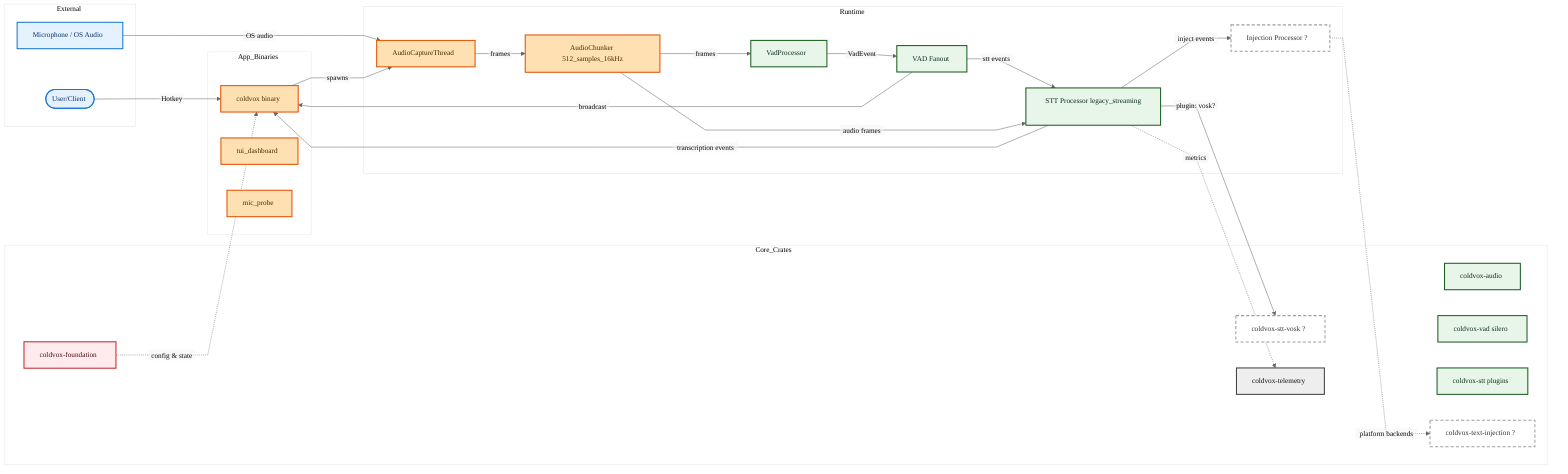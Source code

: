 %%{init: {"theme": "base","themeVariables": {"primaryColor":"#f4f4f4","primaryTextColor":"#111","primaryBorderColor":"#666","lineColor":"#666","fontFamily":"Inter, Arial, sans-serif","fontSize":"14px"},"flowchart": {"htmlLabels": false, "curve": "linear"},"accTitle": "ColdVox High-Level Architecture","accDescr": "Generated from repository evidence; dashed items are low-confidence inferences."}}%%
flowchart LR
  subgraph External
    USER([User/Client]):::external
    MIC[Microphone / OS Audio]:::external
  end

  subgraph App_Binaries
    APP[coldvox binary]:::core
    TUI[tui_dashboard]:::core
    PROBE[mic_probe]:::core
  end

  subgraph Core_Crates
    AUDIO[coldvox-audio]:::engine
    VAD[coldvox-vad silero]:::engine
    STT[coldvox-stt plugins]:::engine
    STT_VOSK[coldvox-stt-vosk ?]:::maybe
    INJECT[coldvox-text-injection ?]:::maybe
    TELEMETRY[coldvox-telemetry]:::obs
    FOUNDATION[coldvox-foundation]:::foundation
  end

  subgraph Runtime
    CAPTURE[AudioCaptureThread]:::core
  CHUNKER[AudioChunker 512_samples_16kHz]:::core
    VAD_PROC[VadProcessor]:::engine
    VAD_FANOUT[VAD Fanout]:::engine
  STT_PROC[STT Processor legacy_streaming]:::engine
  INJECT_PROC[Injection Processor ?]:::maybe
  end

  MIC -->|OS audio| CAPTURE
  USER -->|Hotkey| APP
  APP -->|spawns| CAPTURE
  CAPTURE -->|frames| CHUNKER -->|frames| VAD_PROC
  VAD_PROC -->|VadEvent| VAD_FANOUT -->|broadcast| APP
  VAD_FANOUT -->|stt events| STT_PROC
  CHUNKER -->|audio frames| STT_PROC
  STT_PROC -->|transcription events| APP
  STT_PROC -.->|metrics| TELEMETRY
  STT_PROC -->|plugin: vosk?| STT_VOSK
  STT_PROC -->|inject events| INJECT_PROC
  INJECT_PROC -.->|platform backends| INJECT
  FOUNDATION -.->|config & state| APP

  classDef external    fill:#e3f2fd,stroke:#1976d2,stroke-width:2px,color:#0b2e6f;
  classDef core        fill:#ffe0b2,stroke:#e65100,stroke-width:2px,color:#4a2a00;
  classDef engine      fill:#e8f5e9,stroke:#1b5e20,stroke-width:2px,color:#0b3012;
  classDef msg         fill:#d9f8ef,stroke:#006e5f,stroke-width:2px,color:#083a34;
  classDef sink        fill:#f3e5f5,stroke:#7b1fa2,stroke-width:2px,color:#2f0d3c;
  classDef ui          fill:#ede7f6,stroke:#5e35b1,stroke-width:2px,color:#221250;
  classDef foundation  fill:#ffebee,stroke:#c62828,stroke-width:2px,color:#4a0b0b;
  classDef obs         fill:#eeeeee,stroke:#424242,stroke-width:2px,color:#111;
  classDef maybe       fill:#ffffff,stroke:#9e9e9e,stroke-dasharray:6 4,stroke-width:2px,color:#333;

  class USER,MIC external;
  class APP,TUI,PROBE core;
  class AUDIO,VAD,STT engine;
  class STT_VOSK,INJECT_PROC,INJECT maybe;
  class TELEMETRY obs;
  class FOUNDATION foundation;
